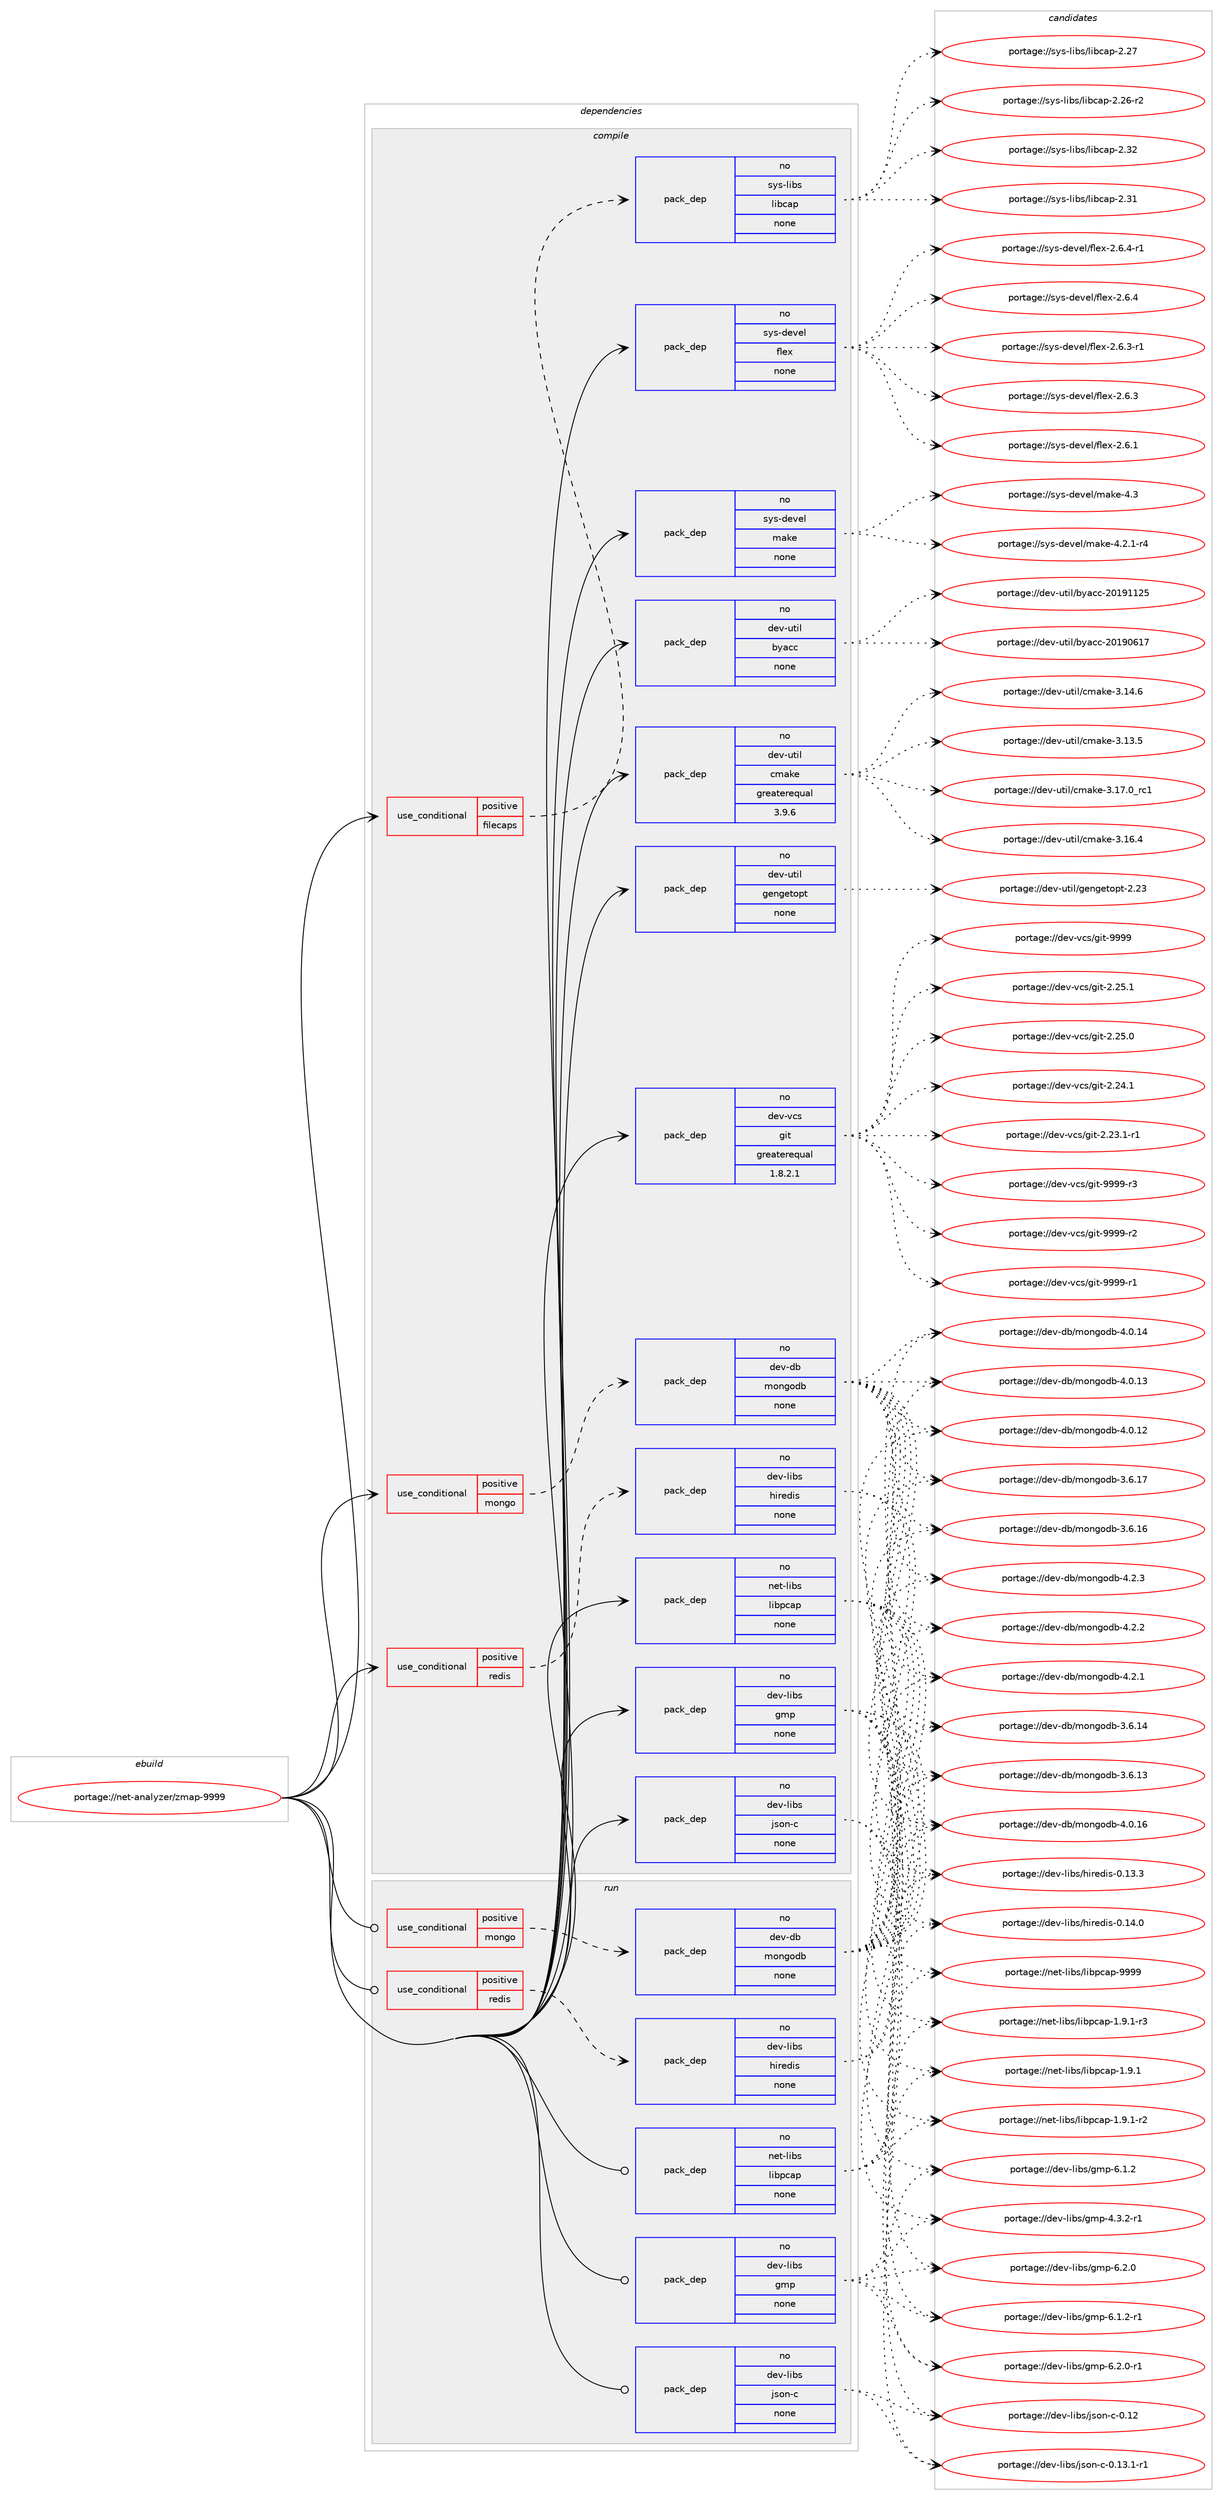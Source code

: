 digraph prolog {

# *************
# Graph options
# *************

newrank=true;
concentrate=true;
compound=true;
graph [rankdir=LR,fontname=Helvetica,fontsize=10,ranksep=1.5];#, ranksep=2.5, nodesep=0.2];
edge  [arrowhead=vee];
node  [fontname=Helvetica,fontsize=10];

# **********
# The ebuild
# **********

subgraph cluster_leftcol {
color=gray;
rank=same;
label=<<i>ebuild</i>>;
id [label="portage://net-analyzer/zmap-9999", color=red, width=4, href="../net-analyzer/zmap-9999.svg"];
}

# ****************
# The dependencies
# ****************

subgraph cluster_midcol {
color=gray;
label=<<i>dependencies</i>>;
subgraph cluster_compile {
fillcolor="#eeeeee";
style=filled;
label=<<i>compile</i>>;
subgraph cond33240 {
dependency149497 [label=<<TABLE BORDER="0" CELLBORDER="1" CELLSPACING="0" CELLPADDING="4"><TR><TD ROWSPAN="3" CELLPADDING="10">use_conditional</TD></TR><TR><TD>positive</TD></TR><TR><TD>filecaps</TD></TR></TABLE>>, shape=none, color=red];
subgraph pack113807 {
dependency149498 [label=<<TABLE BORDER="0" CELLBORDER="1" CELLSPACING="0" CELLPADDING="4" WIDTH="220"><TR><TD ROWSPAN="6" CELLPADDING="30">pack_dep</TD></TR><TR><TD WIDTH="110">no</TD></TR><TR><TD>sys-libs</TD></TR><TR><TD>libcap</TD></TR><TR><TD>none</TD></TR><TR><TD></TD></TR></TABLE>>, shape=none, color=blue];
}
dependency149497:e -> dependency149498:w [weight=20,style="dashed",arrowhead="vee"];
}
id:e -> dependency149497:w [weight=20,style="solid",arrowhead="vee"];
subgraph cond33241 {
dependency149499 [label=<<TABLE BORDER="0" CELLBORDER="1" CELLSPACING="0" CELLPADDING="4"><TR><TD ROWSPAN="3" CELLPADDING="10">use_conditional</TD></TR><TR><TD>positive</TD></TR><TR><TD>mongo</TD></TR></TABLE>>, shape=none, color=red];
subgraph pack113808 {
dependency149500 [label=<<TABLE BORDER="0" CELLBORDER="1" CELLSPACING="0" CELLPADDING="4" WIDTH="220"><TR><TD ROWSPAN="6" CELLPADDING="30">pack_dep</TD></TR><TR><TD WIDTH="110">no</TD></TR><TR><TD>dev-db</TD></TR><TR><TD>mongodb</TD></TR><TR><TD>none</TD></TR><TR><TD></TD></TR></TABLE>>, shape=none, color=blue];
}
dependency149499:e -> dependency149500:w [weight=20,style="dashed",arrowhead="vee"];
}
id:e -> dependency149499:w [weight=20,style="solid",arrowhead="vee"];
subgraph cond33242 {
dependency149501 [label=<<TABLE BORDER="0" CELLBORDER="1" CELLSPACING="0" CELLPADDING="4"><TR><TD ROWSPAN="3" CELLPADDING="10">use_conditional</TD></TR><TR><TD>positive</TD></TR><TR><TD>redis</TD></TR></TABLE>>, shape=none, color=red];
subgraph pack113809 {
dependency149502 [label=<<TABLE BORDER="0" CELLBORDER="1" CELLSPACING="0" CELLPADDING="4" WIDTH="220"><TR><TD ROWSPAN="6" CELLPADDING="30">pack_dep</TD></TR><TR><TD WIDTH="110">no</TD></TR><TR><TD>dev-libs</TD></TR><TR><TD>hiredis</TD></TR><TR><TD>none</TD></TR><TR><TD></TD></TR></TABLE>>, shape=none, color=blue];
}
dependency149501:e -> dependency149502:w [weight=20,style="dashed",arrowhead="vee"];
}
id:e -> dependency149501:w [weight=20,style="solid",arrowhead="vee"];
subgraph pack113810 {
dependency149503 [label=<<TABLE BORDER="0" CELLBORDER="1" CELLSPACING="0" CELLPADDING="4" WIDTH="220"><TR><TD ROWSPAN="6" CELLPADDING="30">pack_dep</TD></TR><TR><TD WIDTH="110">no</TD></TR><TR><TD>dev-libs</TD></TR><TR><TD>gmp</TD></TR><TR><TD>none</TD></TR><TR><TD></TD></TR></TABLE>>, shape=none, color=blue];
}
id:e -> dependency149503:w [weight=20,style="solid",arrowhead="vee"];
subgraph pack113811 {
dependency149504 [label=<<TABLE BORDER="0" CELLBORDER="1" CELLSPACING="0" CELLPADDING="4" WIDTH="220"><TR><TD ROWSPAN="6" CELLPADDING="30">pack_dep</TD></TR><TR><TD WIDTH="110">no</TD></TR><TR><TD>dev-libs</TD></TR><TR><TD>json-c</TD></TR><TR><TD>none</TD></TR><TR><TD></TD></TR></TABLE>>, shape=none, color=blue];
}
id:e -> dependency149504:w [weight=20,style="solid",arrowhead="vee"];
subgraph pack113812 {
dependency149505 [label=<<TABLE BORDER="0" CELLBORDER="1" CELLSPACING="0" CELLPADDING="4" WIDTH="220"><TR><TD ROWSPAN="6" CELLPADDING="30">pack_dep</TD></TR><TR><TD WIDTH="110">no</TD></TR><TR><TD>dev-util</TD></TR><TR><TD>byacc</TD></TR><TR><TD>none</TD></TR><TR><TD></TD></TR></TABLE>>, shape=none, color=blue];
}
id:e -> dependency149505:w [weight=20,style="solid",arrowhead="vee"];
subgraph pack113813 {
dependency149506 [label=<<TABLE BORDER="0" CELLBORDER="1" CELLSPACING="0" CELLPADDING="4" WIDTH="220"><TR><TD ROWSPAN="6" CELLPADDING="30">pack_dep</TD></TR><TR><TD WIDTH="110">no</TD></TR><TR><TD>dev-util</TD></TR><TR><TD>cmake</TD></TR><TR><TD>greaterequal</TD></TR><TR><TD>3.9.6</TD></TR></TABLE>>, shape=none, color=blue];
}
id:e -> dependency149506:w [weight=20,style="solid",arrowhead="vee"];
subgraph pack113814 {
dependency149507 [label=<<TABLE BORDER="0" CELLBORDER="1" CELLSPACING="0" CELLPADDING="4" WIDTH="220"><TR><TD ROWSPAN="6" CELLPADDING="30">pack_dep</TD></TR><TR><TD WIDTH="110">no</TD></TR><TR><TD>dev-util</TD></TR><TR><TD>gengetopt</TD></TR><TR><TD>none</TD></TR><TR><TD></TD></TR></TABLE>>, shape=none, color=blue];
}
id:e -> dependency149507:w [weight=20,style="solid",arrowhead="vee"];
subgraph pack113815 {
dependency149508 [label=<<TABLE BORDER="0" CELLBORDER="1" CELLSPACING="0" CELLPADDING="4" WIDTH="220"><TR><TD ROWSPAN="6" CELLPADDING="30">pack_dep</TD></TR><TR><TD WIDTH="110">no</TD></TR><TR><TD>dev-vcs</TD></TR><TR><TD>git</TD></TR><TR><TD>greaterequal</TD></TR><TR><TD>1.8.2.1</TD></TR></TABLE>>, shape=none, color=blue];
}
id:e -> dependency149508:w [weight=20,style="solid",arrowhead="vee"];
subgraph pack113816 {
dependency149509 [label=<<TABLE BORDER="0" CELLBORDER="1" CELLSPACING="0" CELLPADDING="4" WIDTH="220"><TR><TD ROWSPAN="6" CELLPADDING="30">pack_dep</TD></TR><TR><TD WIDTH="110">no</TD></TR><TR><TD>net-libs</TD></TR><TR><TD>libpcap</TD></TR><TR><TD>none</TD></TR><TR><TD></TD></TR></TABLE>>, shape=none, color=blue];
}
id:e -> dependency149509:w [weight=20,style="solid",arrowhead="vee"];
subgraph pack113817 {
dependency149510 [label=<<TABLE BORDER="0" CELLBORDER="1" CELLSPACING="0" CELLPADDING="4" WIDTH="220"><TR><TD ROWSPAN="6" CELLPADDING="30">pack_dep</TD></TR><TR><TD WIDTH="110">no</TD></TR><TR><TD>sys-devel</TD></TR><TR><TD>flex</TD></TR><TR><TD>none</TD></TR><TR><TD></TD></TR></TABLE>>, shape=none, color=blue];
}
id:e -> dependency149510:w [weight=20,style="solid",arrowhead="vee"];
subgraph pack113818 {
dependency149511 [label=<<TABLE BORDER="0" CELLBORDER="1" CELLSPACING="0" CELLPADDING="4" WIDTH="220"><TR><TD ROWSPAN="6" CELLPADDING="30">pack_dep</TD></TR><TR><TD WIDTH="110">no</TD></TR><TR><TD>sys-devel</TD></TR><TR><TD>make</TD></TR><TR><TD>none</TD></TR><TR><TD></TD></TR></TABLE>>, shape=none, color=blue];
}
id:e -> dependency149511:w [weight=20,style="solid",arrowhead="vee"];
}
subgraph cluster_compileandrun {
fillcolor="#eeeeee";
style=filled;
label=<<i>compile and run</i>>;
}
subgraph cluster_run {
fillcolor="#eeeeee";
style=filled;
label=<<i>run</i>>;
subgraph cond33243 {
dependency149512 [label=<<TABLE BORDER="0" CELLBORDER="1" CELLSPACING="0" CELLPADDING="4"><TR><TD ROWSPAN="3" CELLPADDING="10">use_conditional</TD></TR><TR><TD>positive</TD></TR><TR><TD>mongo</TD></TR></TABLE>>, shape=none, color=red];
subgraph pack113819 {
dependency149513 [label=<<TABLE BORDER="0" CELLBORDER="1" CELLSPACING="0" CELLPADDING="4" WIDTH="220"><TR><TD ROWSPAN="6" CELLPADDING="30">pack_dep</TD></TR><TR><TD WIDTH="110">no</TD></TR><TR><TD>dev-db</TD></TR><TR><TD>mongodb</TD></TR><TR><TD>none</TD></TR><TR><TD></TD></TR></TABLE>>, shape=none, color=blue];
}
dependency149512:e -> dependency149513:w [weight=20,style="dashed",arrowhead="vee"];
}
id:e -> dependency149512:w [weight=20,style="solid",arrowhead="odot"];
subgraph cond33244 {
dependency149514 [label=<<TABLE BORDER="0" CELLBORDER="1" CELLSPACING="0" CELLPADDING="4"><TR><TD ROWSPAN="3" CELLPADDING="10">use_conditional</TD></TR><TR><TD>positive</TD></TR><TR><TD>redis</TD></TR></TABLE>>, shape=none, color=red];
subgraph pack113820 {
dependency149515 [label=<<TABLE BORDER="0" CELLBORDER="1" CELLSPACING="0" CELLPADDING="4" WIDTH="220"><TR><TD ROWSPAN="6" CELLPADDING="30">pack_dep</TD></TR><TR><TD WIDTH="110">no</TD></TR><TR><TD>dev-libs</TD></TR><TR><TD>hiredis</TD></TR><TR><TD>none</TD></TR><TR><TD></TD></TR></TABLE>>, shape=none, color=blue];
}
dependency149514:e -> dependency149515:w [weight=20,style="dashed",arrowhead="vee"];
}
id:e -> dependency149514:w [weight=20,style="solid",arrowhead="odot"];
subgraph pack113821 {
dependency149516 [label=<<TABLE BORDER="0" CELLBORDER="1" CELLSPACING="0" CELLPADDING="4" WIDTH="220"><TR><TD ROWSPAN="6" CELLPADDING="30">pack_dep</TD></TR><TR><TD WIDTH="110">no</TD></TR><TR><TD>dev-libs</TD></TR><TR><TD>gmp</TD></TR><TR><TD>none</TD></TR><TR><TD></TD></TR></TABLE>>, shape=none, color=blue];
}
id:e -> dependency149516:w [weight=20,style="solid",arrowhead="odot"];
subgraph pack113822 {
dependency149517 [label=<<TABLE BORDER="0" CELLBORDER="1" CELLSPACING="0" CELLPADDING="4" WIDTH="220"><TR><TD ROWSPAN="6" CELLPADDING="30">pack_dep</TD></TR><TR><TD WIDTH="110">no</TD></TR><TR><TD>dev-libs</TD></TR><TR><TD>json-c</TD></TR><TR><TD>none</TD></TR><TR><TD></TD></TR></TABLE>>, shape=none, color=blue];
}
id:e -> dependency149517:w [weight=20,style="solid",arrowhead="odot"];
subgraph pack113823 {
dependency149518 [label=<<TABLE BORDER="0" CELLBORDER="1" CELLSPACING="0" CELLPADDING="4" WIDTH="220"><TR><TD ROWSPAN="6" CELLPADDING="30">pack_dep</TD></TR><TR><TD WIDTH="110">no</TD></TR><TR><TD>net-libs</TD></TR><TR><TD>libpcap</TD></TR><TR><TD>none</TD></TR><TR><TD></TD></TR></TABLE>>, shape=none, color=blue];
}
id:e -> dependency149518:w [weight=20,style="solid",arrowhead="odot"];
}
}

# **************
# The candidates
# **************

subgraph cluster_choices {
rank=same;
color=gray;
label=<<i>candidates</i>>;

subgraph choice113807 {
color=black;
nodesep=1;
choice1151211154510810598115471081059899971124550465150 [label="portage://sys-libs/libcap-2.32", color=red, width=4,href="../sys-libs/libcap-2.32.svg"];
choice1151211154510810598115471081059899971124550465149 [label="portage://sys-libs/libcap-2.31", color=red, width=4,href="../sys-libs/libcap-2.31.svg"];
choice1151211154510810598115471081059899971124550465055 [label="portage://sys-libs/libcap-2.27", color=red, width=4,href="../sys-libs/libcap-2.27.svg"];
choice11512111545108105981154710810598999711245504650544511450 [label="portage://sys-libs/libcap-2.26-r2", color=red, width=4,href="../sys-libs/libcap-2.26-r2.svg"];
dependency149498:e -> choice1151211154510810598115471081059899971124550465150:w [style=dotted,weight="100"];
dependency149498:e -> choice1151211154510810598115471081059899971124550465149:w [style=dotted,weight="100"];
dependency149498:e -> choice1151211154510810598115471081059899971124550465055:w [style=dotted,weight="100"];
dependency149498:e -> choice11512111545108105981154710810598999711245504650544511450:w [style=dotted,weight="100"];
}
subgraph choice113808 {
color=black;
nodesep=1;
choice10010111845100984710911111010311110098455246504651 [label="portage://dev-db/mongodb-4.2.3", color=red, width=4,href="../dev-db/mongodb-4.2.3.svg"];
choice10010111845100984710911111010311110098455246504650 [label="portage://dev-db/mongodb-4.2.2", color=red, width=4,href="../dev-db/mongodb-4.2.2.svg"];
choice10010111845100984710911111010311110098455246504649 [label="portage://dev-db/mongodb-4.2.1", color=red, width=4,href="../dev-db/mongodb-4.2.1.svg"];
choice1001011184510098471091111101031111009845524648464954 [label="portage://dev-db/mongodb-4.0.16", color=red, width=4,href="../dev-db/mongodb-4.0.16.svg"];
choice1001011184510098471091111101031111009845524648464952 [label="portage://dev-db/mongodb-4.0.14", color=red, width=4,href="../dev-db/mongodb-4.0.14.svg"];
choice1001011184510098471091111101031111009845524648464951 [label="portage://dev-db/mongodb-4.0.13", color=red, width=4,href="../dev-db/mongodb-4.0.13.svg"];
choice1001011184510098471091111101031111009845524648464950 [label="portage://dev-db/mongodb-4.0.12", color=red, width=4,href="../dev-db/mongodb-4.0.12.svg"];
choice1001011184510098471091111101031111009845514654464955 [label="portage://dev-db/mongodb-3.6.17", color=red, width=4,href="../dev-db/mongodb-3.6.17.svg"];
choice1001011184510098471091111101031111009845514654464954 [label="portage://dev-db/mongodb-3.6.16", color=red, width=4,href="../dev-db/mongodb-3.6.16.svg"];
choice1001011184510098471091111101031111009845514654464952 [label="portage://dev-db/mongodb-3.6.14", color=red, width=4,href="../dev-db/mongodb-3.6.14.svg"];
choice1001011184510098471091111101031111009845514654464951 [label="portage://dev-db/mongodb-3.6.13", color=red, width=4,href="../dev-db/mongodb-3.6.13.svg"];
dependency149500:e -> choice10010111845100984710911111010311110098455246504651:w [style=dotted,weight="100"];
dependency149500:e -> choice10010111845100984710911111010311110098455246504650:w [style=dotted,weight="100"];
dependency149500:e -> choice10010111845100984710911111010311110098455246504649:w [style=dotted,weight="100"];
dependency149500:e -> choice1001011184510098471091111101031111009845524648464954:w [style=dotted,weight="100"];
dependency149500:e -> choice1001011184510098471091111101031111009845524648464952:w [style=dotted,weight="100"];
dependency149500:e -> choice1001011184510098471091111101031111009845524648464951:w [style=dotted,weight="100"];
dependency149500:e -> choice1001011184510098471091111101031111009845524648464950:w [style=dotted,weight="100"];
dependency149500:e -> choice1001011184510098471091111101031111009845514654464955:w [style=dotted,weight="100"];
dependency149500:e -> choice1001011184510098471091111101031111009845514654464954:w [style=dotted,weight="100"];
dependency149500:e -> choice1001011184510098471091111101031111009845514654464952:w [style=dotted,weight="100"];
dependency149500:e -> choice1001011184510098471091111101031111009845514654464951:w [style=dotted,weight="100"];
}
subgraph choice113809 {
color=black;
nodesep=1;
choice10010111845108105981154710410511410110010511545484649524648 [label="portage://dev-libs/hiredis-0.14.0", color=red, width=4,href="../dev-libs/hiredis-0.14.0.svg"];
choice10010111845108105981154710410511410110010511545484649514651 [label="portage://dev-libs/hiredis-0.13.3", color=red, width=4,href="../dev-libs/hiredis-0.13.3.svg"];
dependency149502:e -> choice10010111845108105981154710410511410110010511545484649524648:w [style=dotted,weight="100"];
dependency149502:e -> choice10010111845108105981154710410511410110010511545484649514651:w [style=dotted,weight="100"];
}
subgraph choice113810 {
color=black;
nodesep=1;
choice1001011184510810598115471031091124554465046484511449 [label="portage://dev-libs/gmp-6.2.0-r1", color=red, width=4,href="../dev-libs/gmp-6.2.0-r1.svg"];
choice100101118451081059811547103109112455446504648 [label="portage://dev-libs/gmp-6.2.0", color=red, width=4,href="../dev-libs/gmp-6.2.0.svg"];
choice1001011184510810598115471031091124554464946504511449 [label="portage://dev-libs/gmp-6.1.2-r1", color=red, width=4,href="../dev-libs/gmp-6.1.2-r1.svg"];
choice100101118451081059811547103109112455446494650 [label="portage://dev-libs/gmp-6.1.2", color=red, width=4,href="../dev-libs/gmp-6.1.2.svg"];
choice1001011184510810598115471031091124552465146504511449 [label="portage://dev-libs/gmp-4.3.2-r1", color=red, width=4,href="../dev-libs/gmp-4.3.2-r1.svg"];
dependency149503:e -> choice1001011184510810598115471031091124554465046484511449:w [style=dotted,weight="100"];
dependency149503:e -> choice100101118451081059811547103109112455446504648:w [style=dotted,weight="100"];
dependency149503:e -> choice1001011184510810598115471031091124554464946504511449:w [style=dotted,weight="100"];
dependency149503:e -> choice100101118451081059811547103109112455446494650:w [style=dotted,weight="100"];
dependency149503:e -> choice1001011184510810598115471031091124552465146504511449:w [style=dotted,weight="100"];
}
subgraph choice113811 {
color=black;
nodesep=1;
choice1001011184510810598115471061151111104599454846495146494511449 [label="portage://dev-libs/json-c-0.13.1-r1", color=red, width=4,href="../dev-libs/json-c-0.13.1-r1.svg"];
choice10010111845108105981154710611511111045994548464950 [label="portage://dev-libs/json-c-0.12", color=red, width=4,href="../dev-libs/json-c-0.12.svg"];
dependency149504:e -> choice1001011184510810598115471061151111104599454846495146494511449:w [style=dotted,weight="100"];
dependency149504:e -> choice10010111845108105981154710611511111045994548464950:w [style=dotted,weight="100"];
}
subgraph choice113812 {
color=black;
nodesep=1;
choice100101118451171161051084798121979999455048495749495053 [label="portage://dev-util/byacc-20191125", color=red, width=4,href="../dev-util/byacc-20191125.svg"];
choice100101118451171161051084798121979999455048495748544955 [label="portage://dev-util/byacc-20190617", color=red, width=4,href="../dev-util/byacc-20190617.svg"];
dependency149505:e -> choice100101118451171161051084798121979999455048495749495053:w [style=dotted,weight="100"];
dependency149505:e -> choice100101118451171161051084798121979999455048495748544955:w [style=dotted,weight="100"];
}
subgraph choice113813 {
color=black;
nodesep=1;
choice1001011184511711610510847991099710710145514649554648951149949 [label="portage://dev-util/cmake-3.17.0_rc1", color=red, width=4,href="../dev-util/cmake-3.17.0_rc1.svg"];
choice1001011184511711610510847991099710710145514649544652 [label="portage://dev-util/cmake-3.16.4", color=red, width=4,href="../dev-util/cmake-3.16.4.svg"];
choice1001011184511711610510847991099710710145514649524654 [label="portage://dev-util/cmake-3.14.6", color=red, width=4,href="../dev-util/cmake-3.14.6.svg"];
choice1001011184511711610510847991099710710145514649514653 [label="portage://dev-util/cmake-3.13.5", color=red, width=4,href="../dev-util/cmake-3.13.5.svg"];
dependency149506:e -> choice1001011184511711610510847991099710710145514649554648951149949:w [style=dotted,weight="100"];
dependency149506:e -> choice1001011184511711610510847991099710710145514649544652:w [style=dotted,weight="100"];
dependency149506:e -> choice1001011184511711610510847991099710710145514649524654:w [style=dotted,weight="100"];
dependency149506:e -> choice1001011184511711610510847991099710710145514649514653:w [style=dotted,weight="100"];
}
subgraph choice113814 {
color=black;
nodesep=1;
choice10010111845117116105108471031011101031011161111121164550465051 [label="portage://dev-util/gengetopt-2.23", color=red, width=4,href="../dev-util/gengetopt-2.23.svg"];
dependency149507:e -> choice10010111845117116105108471031011101031011161111121164550465051:w [style=dotted,weight="100"];
}
subgraph choice113815 {
color=black;
nodesep=1;
choice10010111845118991154710310511645575757574511451 [label="portage://dev-vcs/git-9999-r3", color=red, width=4,href="../dev-vcs/git-9999-r3.svg"];
choice10010111845118991154710310511645575757574511450 [label="portage://dev-vcs/git-9999-r2", color=red, width=4,href="../dev-vcs/git-9999-r2.svg"];
choice10010111845118991154710310511645575757574511449 [label="portage://dev-vcs/git-9999-r1", color=red, width=4,href="../dev-vcs/git-9999-r1.svg"];
choice1001011184511899115471031051164557575757 [label="portage://dev-vcs/git-9999", color=red, width=4,href="../dev-vcs/git-9999.svg"];
choice10010111845118991154710310511645504650534649 [label="portage://dev-vcs/git-2.25.1", color=red, width=4,href="../dev-vcs/git-2.25.1.svg"];
choice10010111845118991154710310511645504650534648 [label="portage://dev-vcs/git-2.25.0", color=red, width=4,href="../dev-vcs/git-2.25.0.svg"];
choice10010111845118991154710310511645504650524649 [label="portage://dev-vcs/git-2.24.1", color=red, width=4,href="../dev-vcs/git-2.24.1.svg"];
choice100101118451189911547103105116455046505146494511449 [label="portage://dev-vcs/git-2.23.1-r1", color=red, width=4,href="../dev-vcs/git-2.23.1-r1.svg"];
dependency149508:e -> choice10010111845118991154710310511645575757574511451:w [style=dotted,weight="100"];
dependency149508:e -> choice10010111845118991154710310511645575757574511450:w [style=dotted,weight="100"];
dependency149508:e -> choice10010111845118991154710310511645575757574511449:w [style=dotted,weight="100"];
dependency149508:e -> choice1001011184511899115471031051164557575757:w [style=dotted,weight="100"];
dependency149508:e -> choice10010111845118991154710310511645504650534649:w [style=dotted,weight="100"];
dependency149508:e -> choice10010111845118991154710310511645504650534648:w [style=dotted,weight="100"];
dependency149508:e -> choice10010111845118991154710310511645504650524649:w [style=dotted,weight="100"];
dependency149508:e -> choice100101118451189911547103105116455046505146494511449:w [style=dotted,weight="100"];
}
subgraph choice113816 {
color=black;
nodesep=1;
choice1101011164510810598115471081059811299971124557575757 [label="portage://net-libs/libpcap-9999", color=red, width=4,href="../net-libs/libpcap-9999.svg"];
choice1101011164510810598115471081059811299971124549465746494511451 [label="portage://net-libs/libpcap-1.9.1-r3", color=red, width=4,href="../net-libs/libpcap-1.9.1-r3.svg"];
choice1101011164510810598115471081059811299971124549465746494511450 [label="portage://net-libs/libpcap-1.9.1-r2", color=red, width=4,href="../net-libs/libpcap-1.9.1-r2.svg"];
choice110101116451081059811547108105981129997112454946574649 [label="portage://net-libs/libpcap-1.9.1", color=red, width=4,href="../net-libs/libpcap-1.9.1.svg"];
dependency149509:e -> choice1101011164510810598115471081059811299971124557575757:w [style=dotted,weight="100"];
dependency149509:e -> choice1101011164510810598115471081059811299971124549465746494511451:w [style=dotted,weight="100"];
dependency149509:e -> choice1101011164510810598115471081059811299971124549465746494511450:w [style=dotted,weight="100"];
dependency149509:e -> choice110101116451081059811547108105981129997112454946574649:w [style=dotted,weight="100"];
}
subgraph choice113817 {
color=black;
nodesep=1;
choice11512111545100101118101108471021081011204550465446524511449 [label="portage://sys-devel/flex-2.6.4-r1", color=red, width=4,href="../sys-devel/flex-2.6.4-r1.svg"];
choice1151211154510010111810110847102108101120455046544652 [label="portage://sys-devel/flex-2.6.4", color=red, width=4,href="../sys-devel/flex-2.6.4.svg"];
choice11512111545100101118101108471021081011204550465446514511449 [label="portage://sys-devel/flex-2.6.3-r1", color=red, width=4,href="../sys-devel/flex-2.6.3-r1.svg"];
choice1151211154510010111810110847102108101120455046544651 [label="portage://sys-devel/flex-2.6.3", color=red, width=4,href="../sys-devel/flex-2.6.3.svg"];
choice1151211154510010111810110847102108101120455046544649 [label="portage://sys-devel/flex-2.6.1", color=red, width=4,href="../sys-devel/flex-2.6.1.svg"];
dependency149510:e -> choice11512111545100101118101108471021081011204550465446524511449:w [style=dotted,weight="100"];
dependency149510:e -> choice1151211154510010111810110847102108101120455046544652:w [style=dotted,weight="100"];
dependency149510:e -> choice11512111545100101118101108471021081011204550465446514511449:w [style=dotted,weight="100"];
dependency149510:e -> choice1151211154510010111810110847102108101120455046544651:w [style=dotted,weight="100"];
dependency149510:e -> choice1151211154510010111810110847102108101120455046544649:w [style=dotted,weight="100"];
}
subgraph choice113818 {
color=black;
nodesep=1;
choice11512111545100101118101108471099710710145524651 [label="portage://sys-devel/make-4.3", color=red, width=4,href="../sys-devel/make-4.3.svg"];
choice1151211154510010111810110847109971071014552465046494511452 [label="portage://sys-devel/make-4.2.1-r4", color=red, width=4,href="../sys-devel/make-4.2.1-r4.svg"];
dependency149511:e -> choice11512111545100101118101108471099710710145524651:w [style=dotted,weight="100"];
dependency149511:e -> choice1151211154510010111810110847109971071014552465046494511452:w [style=dotted,weight="100"];
}
subgraph choice113819 {
color=black;
nodesep=1;
choice10010111845100984710911111010311110098455246504651 [label="portage://dev-db/mongodb-4.2.3", color=red, width=4,href="../dev-db/mongodb-4.2.3.svg"];
choice10010111845100984710911111010311110098455246504650 [label="portage://dev-db/mongodb-4.2.2", color=red, width=4,href="../dev-db/mongodb-4.2.2.svg"];
choice10010111845100984710911111010311110098455246504649 [label="portage://dev-db/mongodb-4.2.1", color=red, width=4,href="../dev-db/mongodb-4.2.1.svg"];
choice1001011184510098471091111101031111009845524648464954 [label="portage://dev-db/mongodb-4.0.16", color=red, width=4,href="../dev-db/mongodb-4.0.16.svg"];
choice1001011184510098471091111101031111009845524648464952 [label="portage://dev-db/mongodb-4.0.14", color=red, width=4,href="../dev-db/mongodb-4.0.14.svg"];
choice1001011184510098471091111101031111009845524648464951 [label="portage://dev-db/mongodb-4.0.13", color=red, width=4,href="../dev-db/mongodb-4.0.13.svg"];
choice1001011184510098471091111101031111009845524648464950 [label="portage://dev-db/mongodb-4.0.12", color=red, width=4,href="../dev-db/mongodb-4.0.12.svg"];
choice1001011184510098471091111101031111009845514654464955 [label="portage://dev-db/mongodb-3.6.17", color=red, width=4,href="../dev-db/mongodb-3.6.17.svg"];
choice1001011184510098471091111101031111009845514654464954 [label="portage://dev-db/mongodb-3.6.16", color=red, width=4,href="../dev-db/mongodb-3.6.16.svg"];
choice1001011184510098471091111101031111009845514654464952 [label="portage://dev-db/mongodb-3.6.14", color=red, width=4,href="../dev-db/mongodb-3.6.14.svg"];
choice1001011184510098471091111101031111009845514654464951 [label="portage://dev-db/mongodb-3.6.13", color=red, width=4,href="../dev-db/mongodb-3.6.13.svg"];
dependency149513:e -> choice10010111845100984710911111010311110098455246504651:w [style=dotted,weight="100"];
dependency149513:e -> choice10010111845100984710911111010311110098455246504650:w [style=dotted,weight="100"];
dependency149513:e -> choice10010111845100984710911111010311110098455246504649:w [style=dotted,weight="100"];
dependency149513:e -> choice1001011184510098471091111101031111009845524648464954:w [style=dotted,weight="100"];
dependency149513:e -> choice1001011184510098471091111101031111009845524648464952:w [style=dotted,weight="100"];
dependency149513:e -> choice1001011184510098471091111101031111009845524648464951:w [style=dotted,weight="100"];
dependency149513:e -> choice1001011184510098471091111101031111009845524648464950:w [style=dotted,weight="100"];
dependency149513:e -> choice1001011184510098471091111101031111009845514654464955:w [style=dotted,weight="100"];
dependency149513:e -> choice1001011184510098471091111101031111009845514654464954:w [style=dotted,weight="100"];
dependency149513:e -> choice1001011184510098471091111101031111009845514654464952:w [style=dotted,weight="100"];
dependency149513:e -> choice1001011184510098471091111101031111009845514654464951:w [style=dotted,weight="100"];
}
subgraph choice113820 {
color=black;
nodesep=1;
choice10010111845108105981154710410511410110010511545484649524648 [label="portage://dev-libs/hiredis-0.14.0", color=red, width=4,href="../dev-libs/hiredis-0.14.0.svg"];
choice10010111845108105981154710410511410110010511545484649514651 [label="portage://dev-libs/hiredis-0.13.3", color=red, width=4,href="../dev-libs/hiredis-0.13.3.svg"];
dependency149515:e -> choice10010111845108105981154710410511410110010511545484649524648:w [style=dotted,weight="100"];
dependency149515:e -> choice10010111845108105981154710410511410110010511545484649514651:w [style=dotted,weight="100"];
}
subgraph choice113821 {
color=black;
nodesep=1;
choice1001011184510810598115471031091124554465046484511449 [label="portage://dev-libs/gmp-6.2.0-r1", color=red, width=4,href="../dev-libs/gmp-6.2.0-r1.svg"];
choice100101118451081059811547103109112455446504648 [label="portage://dev-libs/gmp-6.2.0", color=red, width=4,href="../dev-libs/gmp-6.2.0.svg"];
choice1001011184510810598115471031091124554464946504511449 [label="portage://dev-libs/gmp-6.1.2-r1", color=red, width=4,href="../dev-libs/gmp-6.1.2-r1.svg"];
choice100101118451081059811547103109112455446494650 [label="portage://dev-libs/gmp-6.1.2", color=red, width=4,href="../dev-libs/gmp-6.1.2.svg"];
choice1001011184510810598115471031091124552465146504511449 [label="portage://dev-libs/gmp-4.3.2-r1", color=red, width=4,href="../dev-libs/gmp-4.3.2-r1.svg"];
dependency149516:e -> choice1001011184510810598115471031091124554465046484511449:w [style=dotted,weight="100"];
dependency149516:e -> choice100101118451081059811547103109112455446504648:w [style=dotted,weight="100"];
dependency149516:e -> choice1001011184510810598115471031091124554464946504511449:w [style=dotted,weight="100"];
dependency149516:e -> choice100101118451081059811547103109112455446494650:w [style=dotted,weight="100"];
dependency149516:e -> choice1001011184510810598115471031091124552465146504511449:w [style=dotted,weight="100"];
}
subgraph choice113822 {
color=black;
nodesep=1;
choice1001011184510810598115471061151111104599454846495146494511449 [label="portage://dev-libs/json-c-0.13.1-r1", color=red, width=4,href="../dev-libs/json-c-0.13.1-r1.svg"];
choice10010111845108105981154710611511111045994548464950 [label="portage://dev-libs/json-c-0.12", color=red, width=4,href="../dev-libs/json-c-0.12.svg"];
dependency149517:e -> choice1001011184510810598115471061151111104599454846495146494511449:w [style=dotted,weight="100"];
dependency149517:e -> choice10010111845108105981154710611511111045994548464950:w [style=dotted,weight="100"];
}
subgraph choice113823 {
color=black;
nodesep=1;
choice1101011164510810598115471081059811299971124557575757 [label="portage://net-libs/libpcap-9999", color=red, width=4,href="../net-libs/libpcap-9999.svg"];
choice1101011164510810598115471081059811299971124549465746494511451 [label="portage://net-libs/libpcap-1.9.1-r3", color=red, width=4,href="../net-libs/libpcap-1.9.1-r3.svg"];
choice1101011164510810598115471081059811299971124549465746494511450 [label="portage://net-libs/libpcap-1.9.1-r2", color=red, width=4,href="../net-libs/libpcap-1.9.1-r2.svg"];
choice110101116451081059811547108105981129997112454946574649 [label="portage://net-libs/libpcap-1.9.1", color=red, width=4,href="../net-libs/libpcap-1.9.1.svg"];
dependency149518:e -> choice1101011164510810598115471081059811299971124557575757:w [style=dotted,weight="100"];
dependency149518:e -> choice1101011164510810598115471081059811299971124549465746494511451:w [style=dotted,weight="100"];
dependency149518:e -> choice1101011164510810598115471081059811299971124549465746494511450:w [style=dotted,weight="100"];
dependency149518:e -> choice110101116451081059811547108105981129997112454946574649:w [style=dotted,weight="100"];
}
}

}
